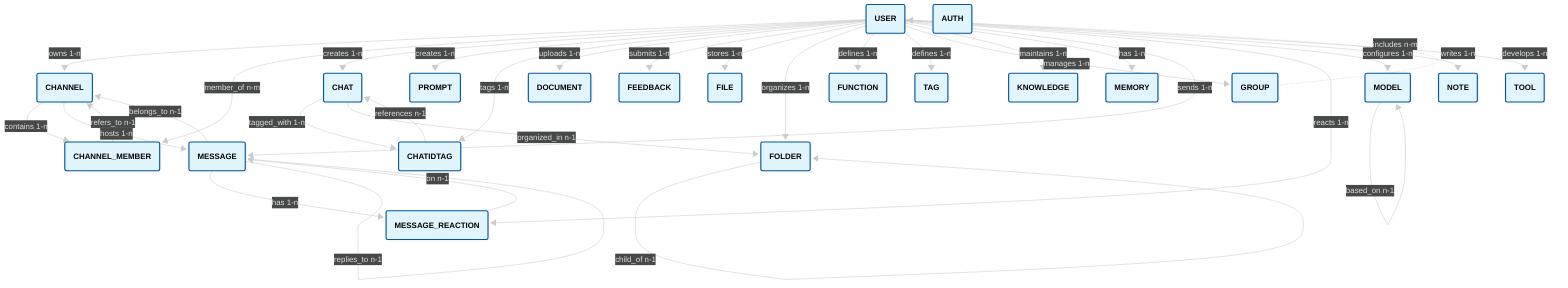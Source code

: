 ---
config:
  layout: fixed
  look: neo
  theme: neo-dark
---
flowchart TB
    user("USER") -- "owns 1-n" --> channel("CHANNEL")
    user -- "member_of n-m" --> channel_member("CHANNEL_MEMBER")
    user -- "creates 1-n" --> chat("CHAT") & prompt("PROMPT")
    user -- "tags 1-n" --> chatidtag("CHATIDTAG")
    user -- "uploads 1-n" --> document("DOCUMENT")
    user -- "submits 1-n" --> feedback("FEEDBACK")
    user -- "stores 1-n" --> file("FILE")
    user -- "organizes 1-n" --> folder("FOLDER")
    user -- "defines 1-n" --> function("FUNCTION") & tag("TAG")
    user -- "manages 1-n" --> group("GROUP")
    user -- "maintains 1-n" --> knowledge("KNOWLEDGE")
    user -- "has 1-n" --> memory("MEMORY")
    user -- "sends 1-n" --> message("MESSAGE")
    user -- "reacts 1-n" --> message_reaction("MESSAGE_REACTION")
    user -- "configures 1-n" --> model("MODEL")
    user -- "writes 1-n" --> note_table("NOTE")
    user -- "develops 1-n" --> tool("TOOL")
    channel -- "contains 1-n" --> channel_member
    channel -- "hosts 1-n" --> message
    chat -- "tagged_with 1-n" --> chatidtag
    chat -- "organized_in n-1" --> folder
    message -- "has 1-n" --> message_reaction
    message -- "belongs_to n-1" --> channel
    channel_member -- "refers_to n-1" --> channel
    chatidtag -- "references n-1" --> chat
    message_reaction -- "on n-1" --> message
    group -. "includes n-m" .-> user
    model -- "based_on n-1" --> model
    folder -- "child_of n-1" --> folder
    message -- "replies_to n-1" --> message
    auth("AUTH")
    user:::entity
    channel:::entity
    channel_member:::entity
    chat:::entity
    prompt:::entity
    chatidtag:::entity
    document:::entity
    feedback:::entity
    file:::entity
    folder:::entity
    function:::entity
    tag:::entity
    group:::entity
    knowledge:::entity
    memory:::entity
    message:::entity
    message_reaction:::entity
    model:::entity
    note_table:::entity
    tool:::entity
    auth:::entity
    classDef entity fill:#e1f5fe,stroke:#01579b,stroke-width:2px,color:#000,font-weight:bold
